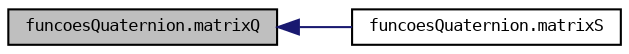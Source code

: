 digraph "funcoesQuaternion.matrixQ"
{
  bgcolor="transparent";
  edge [fontname="DejaVuSansMono",fontsize="8",labelfontname="DejaVuSansMono",labelfontsize="8"];
  node [fontname="DejaVuSansMono",fontsize="8",shape=record];
  rankdir="LR";
  Node6 [label="funcoesQuaternion.matrixQ",height=0.2,width=0.4,color="black", fillcolor="grey75", style="filled", fontcolor="black"];
  Node6 -> Node7 [dir="back",color="midnightblue",fontsize="8",style="solid",fontname="DejaVuSansMono"];
  Node7 [label="funcoesQuaternion.matrixS",height=0.2,width=0.4,color="black",URL="$namespacefuncoesQuaternion.html#ac2a07ac7ff5a03fc94498dee3cbd56c0"];
}

